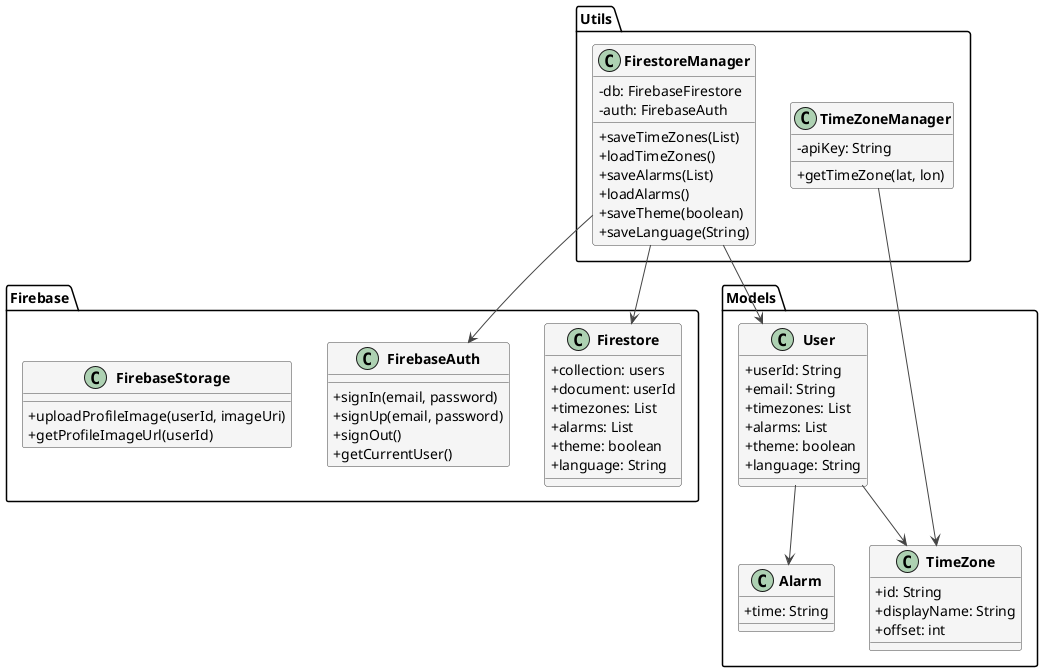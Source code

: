 @startuml
' Estilos y configuraciones
skinparam classAttributeIconSize 0
skinparam classFontStyle bold
skinparam classFontSize 14
skinparam arrowColor #444444
skinparam classBackgroundColor #F5F5F5
skinparam classBorderColor #444444

package "Firebase" {
    class Firestore {
        + collection: users
        + document: userId
        + timezones: List
        + alarms: List
        + theme: boolean
        + language: String
    }

    class FirebaseAuth {
        + signIn(email, password)
        + signUp(email, password)
        + signOut()
        + getCurrentUser()
    }

    class FirebaseStorage {
        + uploadProfileImage(userId, imageUri)
        + getProfileImageUrl(userId)
    }
}

package "Utils" {
    class FirestoreManager {
        - db: FirebaseFirestore
        - auth: FirebaseAuth
        + saveTimeZones(List)
        + loadTimeZones()
        + saveAlarms(List)
        + loadAlarms()
        + saveTheme(boolean)
        + saveLanguage(String)
    }

    class TimeZoneManager {
        - apiKey: String
        + getTimeZone(lat, lon)
    }
}

package "Models" {
    class User {
        + userId: String
        + email: String
        + timezones: List
        + alarms: List
        + theme: boolean
        + language: String
    }

    class TimeZone {
        + id: String
        + displayName: String
        + offset: int
    }

    class Alarm {
        + time: String
    }
}

FirestoreManager --> Firestore
FirestoreManager --> FirebaseAuth
FirestoreManager --> User
TimeZoneManager --> TimeZone
User --> TimeZone
User --> Alarm

@enduml
